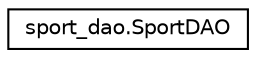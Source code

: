 digraph "Graphical Class Hierarchy"
{
  edge [fontname="Helvetica",fontsize="10",labelfontname="Helvetica",labelfontsize="10"];
  node [fontname="Helvetica",fontsize="10",shape=record];
  rankdir="LR";
  Node0 [label="sport_dao.SportDAO",height=0.2,width=0.4,color="black", fillcolor="white", style="filled",URL="$classsport__dao_1_1_sport_d_a_o.html"];
}
